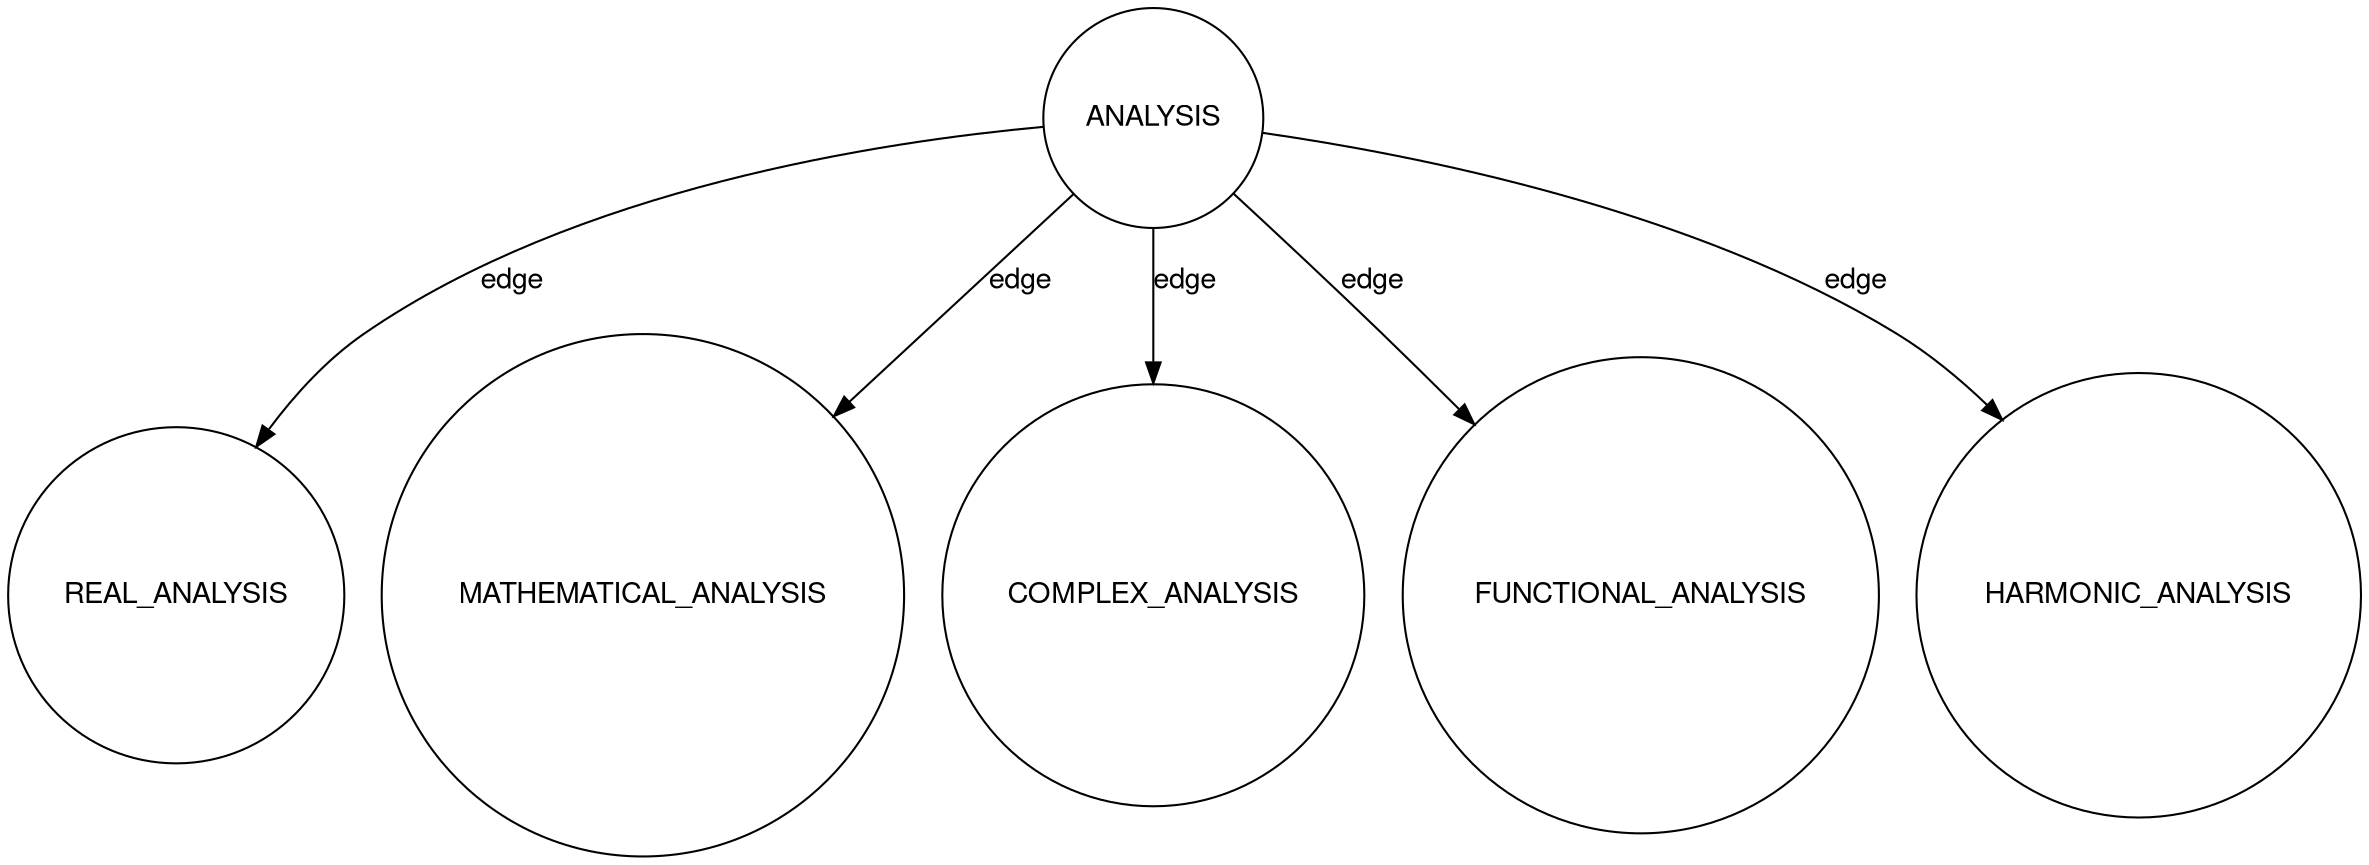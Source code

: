 digraph Analysis {
	fontname="Helvetica,Arial,sans-serif"
	node [fontname="Helvetica,Arial,sans-serif"]
	edge [fontname="Helvetica,Arial,sans-serif"]
	rankdir="TB";
	node [shape = circle];
	ANALYSIS -> REAL_ANALYSIS [label = "edge"];
	ANALYSIS -> MATHEMATICAL_ANALYSIS [label = "edge"];
	ANALYSIS -> COMPLEX_ANALYSIS [label = "edge"];
	ANALYSIS -> FUNCTIONAL_ANALYSIS [label = "edge"];
	ANALYSIS -> HARMONIC_ANALYSIS [label = "edge"];

	
}
